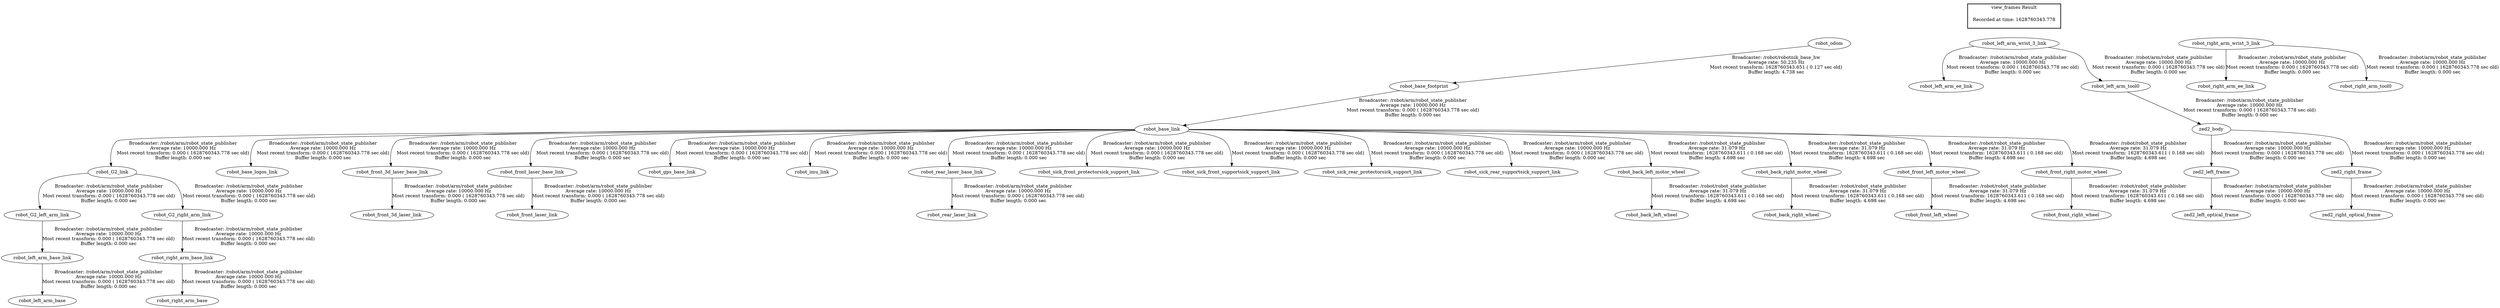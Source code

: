 digraph G {
"robot_base_link" -> "robot_G2_link"[label="Broadcaster: /robot/arm/robot_state_publisher\nAverage rate: 10000.000 Hz\nMost recent transform: 0.000 ( 1628760343.778 sec old)\nBuffer length: 0.000 sec\n"];
"robot_base_footprint" -> "robot_base_link"[label="Broadcaster: /robot/arm/robot_state_publisher\nAverage rate: 10000.000 Hz\nMost recent transform: 0.000 ( 1628760343.778 sec old)\nBuffer length: 0.000 sec\n"];
"robot_G2_link" -> "robot_G2_left_arm_link"[label="Broadcaster: /robot/arm/robot_state_publisher\nAverage rate: 10000.000 Hz\nMost recent transform: 0.000 ( 1628760343.778 sec old)\nBuffer length: 0.000 sec\n"];
"robot_G2_link" -> "robot_G2_right_arm_link"[label="Broadcaster: /robot/arm/robot_state_publisher\nAverage rate: 10000.000 Hz\nMost recent transform: 0.000 ( 1628760343.778 sec old)\nBuffer length: 0.000 sec\n"];
"robot_odom" -> "robot_base_footprint"[label="Broadcaster: /robot/robotnik_base_hw\nAverage rate: 50.235 Hz\nMost recent transform: 1628760343.651 ( 0.127 sec old)\nBuffer length: 4.738 sec\n"];
"robot_base_link" -> "robot_base_logos_link"[label="Broadcaster: /robot/arm/robot_state_publisher\nAverage rate: 10000.000 Hz\nMost recent transform: 0.000 ( 1628760343.778 sec old)\nBuffer length: 0.000 sec\n"];
"robot_base_link" -> "robot_front_3d_laser_base_link"[label="Broadcaster: /robot/arm/robot_state_publisher\nAverage rate: 10000.000 Hz\nMost recent transform: 0.000 ( 1628760343.778 sec old)\nBuffer length: 0.000 sec\n"];
"robot_front_3d_laser_base_link" -> "robot_front_3d_laser_link"[label="Broadcaster: /robot/arm/robot_state_publisher\nAverage rate: 10000.000 Hz\nMost recent transform: 0.000 ( 1628760343.778 sec old)\nBuffer length: 0.000 sec\n"];
"robot_base_link" -> "robot_front_laser_base_link"[label="Broadcaster: /robot/arm/robot_state_publisher\nAverage rate: 10000.000 Hz\nMost recent transform: 0.000 ( 1628760343.778 sec old)\nBuffer length: 0.000 sec\n"];
"robot_front_laser_base_link" -> "robot_front_laser_link"[label="Broadcaster: /robot/arm/robot_state_publisher\nAverage rate: 10000.000 Hz\nMost recent transform: 0.000 ( 1628760343.778 sec old)\nBuffer length: 0.000 sec\n"];
"robot_base_link" -> "robot_gps_base_link"[label="Broadcaster: /robot/arm/robot_state_publisher\nAverage rate: 10000.000 Hz\nMost recent transform: 0.000 ( 1628760343.778 sec old)\nBuffer length: 0.000 sec\n"];
"robot_base_link" -> "robot_imu_link"[label="Broadcaster: /robot/arm/robot_state_publisher\nAverage rate: 10000.000 Hz\nMost recent transform: 0.000 ( 1628760343.778 sec old)\nBuffer length: 0.000 sec\n"];
"robot_G2_left_arm_link" -> "robot_left_arm_base_link"[label="Broadcaster: /robot/arm/robot_state_publisher\nAverage rate: 10000.000 Hz\nMost recent transform: 0.000 ( 1628760343.778 sec old)\nBuffer length: 0.000 sec\n"];
"robot_left_arm_base_link" -> "robot_left_arm_base"[label="Broadcaster: /robot/arm/robot_state_publisher\nAverage rate: 10000.000 Hz\nMost recent transform: 0.000 ( 1628760343.778 sec old)\nBuffer length: 0.000 sec\n"];
"robot_left_arm_wrist_3_link" -> "robot_left_arm_ee_link"[label="Broadcaster: /robot/arm/robot_state_publisher\nAverage rate: 10000.000 Hz\nMost recent transform: 0.000 ( 1628760343.778 sec old)\nBuffer length: 0.000 sec\n"];
"robot_left_arm_wrist_3_link" -> "robot_left_arm_tool0"[label="Broadcaster: /robot/arm/robot_state_publisher\nAverage rate: 10000.000 Hz\nMost recent transform: 0.000 ( 1628760343.778 sec old)\nBuffer length: 0.000 sec\n"];
"robot_base_link" -> "robot_rear_laser_base_link"[label="Broadcaster: /robot/arm/robot_state_publisher\nAverage rate: 10000.000 Hz\nMost recent transform: 0.000 ( 1628760343.778 sec old)\nBuffer length: 0.000 sec\n"];
"robot_rear_laser_base_link" -> "robot_rear_laser_link"[label="Broadcaster: /robot/arm/robot_state_publisher\nAverage rate: 10000.000 Hz\nMost recent transform: 0.000 ( 1628760343.778 sec old)\nBuffer length: 0.000 sec\n"];
"robot_G2_right_arm_link" -> "robot_right_arm_base_link"[label="Broadcaster: /robot/arm/robot_state_publisher\nAverage rate: 10000.000 Hz\nMost recent transform: 0.000 ( 1628760343.778 sec old)\nBuffer length: 0.000 sec\n"];
"robot_right_arm_base_link" -> "robot_right_arm_base"[label="Broadcaster: /robot/arm/robot_state_publisher\nAverage rate: 10000.000 Hz\nMost recent transform: 0.000 ( 1628760343.778 sec old)\nBuffer length: 0.000 sec\n"];
"robot_right_arm_wrist_3_link" -> "robot_right_arm_ee_link"[label="Broadcaster: /robot/arm/robot_state_publisher\nAverage rate: 10000.000 Hz\nMost recent transform: 0.000 ( 1628760343.778 sec old)\nBuffer length: 0.000 sec\n"];
"robot_right_arm_wrist_3_link" -> "robot_right_arm_tool0"[label="Broadcaster: /robot/arm/robot_state_publisher\nAverage rate: 10000.000 Hz\nMost recent transform: 0.000 ( 1628760343.778 sec old)\nBuffer length: 0.000 sec\n"];
"robot_base_link" -> "robot_sick_front_protectorsick_support_link"[label="Broadcaster: /robot/arm/robot_state_publisher\nAverage rate: 10000.000 Hz\nMost recent transform: 0.000 ( 1628760343.778 sec old)\nBuffer length: 0.000 sec\n"];
"robot_base_link" -> "robot_sick_front_supportsick_support_link"[label="Broadcaster: /robot/arm/robot_state_publisher\nAverage rate: 10000.000 Hz\nMost recent transform: 0.000 ( 1628760343.778 sec old)\nBuffer length: 0.000 sec\n"];
"robot_base_link" -> "robot_sick_rear_protectorsick_support_link"[label="Broadcaster: /robot/arm/robot_state_publisher\nAverage rate: 10000.000 Hz\nMost recent transform: 0.000 ( 1628760343.778 sec old)\nBuffer length: 0.000 sec\n"];
"robot_base_link" -> "robot_sick_rear_supportsick_support_link"[label="Broadcaster: /robot/arm/robot_state_publisher\nAverage rate: 10000.000 Hz\nMost recent transform: 0.000 ( 1628760343.778 sec old)\nBuffer length: 0.000 sec\n"];
"robot_left_arm_tool0" -> "zed2_body"[label="Broadcaster: /robot/arm/robot_state_publisher\nAverage rate: 10000.000 Hz\nMost recent transform: 0.000 ( 1628760343.778 sec old)\nBuffer length: 0.000 sec\n"];
"zed2_body" -> "zed2_left_frame"[label="Broadcaster: /robot/arm/robot_state_publisher\nAverage rate: 10000.000 Hz\nMost recent transform: 0.000 ( 1628760343.778 sec old)\nBuffer length: 0.000 sec\n"];
"zed2_left_frame" -> "zed2_left_optical_frame"[label="Broadcaster: /robot/arm/robot_state_publisher\nAverage rate: 10000.000 Hz\nMost recent transform: 0.000 ( 1628760343.778 sec old)\nBuffer length: 0.000 sec\n"];
"zed2_body" -> "zed2_right_frame"[label="Broadcaster: /robot/arm/robot_state_publisher\nAverage rate: 10000.000 Hz\nMost recent transform: 0.000 ( 1628760343.778 sec old)\nBuffer length: 0.000 sec\n"];
"zed2_right_frame" -> "zed2_right_optical_frame"[label="Broadcaster: /robot/arm/robot_state_publisher\nAverage rate: 10000.000 Hz\nMost recent transform: 0.000 ( 1628760343.778 sec old)\nBuffer length: 0.000 sec\n"];
"robot_base_link" -> "robot_back_left_motor_wheel"[label="Broadcaster: /robot/robot_state_publisher\nAverage rate: 31.079 Hz\nMost recent transform: 1628760343.611 ( 0.168 sec old)\nBuffer length: 4.698 sec\n"];
"robot_back_left_motor_wheel" -> "robot_back_left_wheel"[label="Broadcaster: /robot/robot_state_publisher\nAverage rate: 31.079 Hz\nMost recent transform: 1628760343.611 ( 0.168 sec old)\nBuffer length: 4.698 sec\n"];
"robot_base_link" -> "robot_back_right_motor_wheel"[label="Broadcaster: /robot/robot_state_publisher\nAverage rate: 31.079 Hz\nMost recent transform: 1628760343.611 ( 0.168 sec old)\nBuffer length: 4.698 sec\n"];
"robot_back_right_motor_wheel" -> "robot_back_right_wheel"[label="Broadcaster: /robot/robot_state_publisher\nAverage rate: 31.079 Hz\nMost recent transform: 1628760343.611 ( 0.168 sec old)\nBuffer length: 4.698 sec\n"];
"robot_base_link" -> "robot_front_left_motor_wheel"[label="Broadcaster: /robot/robot_state_publisher\nAverage rate: 31.079 Hz\nMost recent transform: 1628760343.611 ( 0.168 sec old)\nBuffer length: 4.698 sec\n"];
"robot_front_left_motor_wheel" -> "robot_front_left_wheel"[label="Broadcaster: /robot/robot_state_publisher\nAverage rate: 31.079 Hz\nMost recent transform: 1628760343.611 ( 0.168 sec old)\nBuffer length: 4.698 sec\n"];
"robot_base_link" -> "robot_front_right_motor_wheel"[label="Broadcaster: /robot/robot_state_publisher\nAverage rate: 31.079 Hz\nMost recent transform: 1628760343.611 ( 0.168 sec old)\nBuffer length: 4.698 sec\n"];
"robot_front_right_motor_wheel" -> "robot_front_right_wheel"[label="Broadcaster: /robot/robot_state_publisher\nAverage rate: 31.079 Hz\nMost recent transform: 1628760343.611 ( 0.168 sec old)\nBuffer length: 4.698 sec\n"];
edge [style=invis];
 subgraph cluster_legend { style=bold; color=black; label ="view_frames Result";
"Recorded at time: 1628760343.778"[ shape=plaintext ] ;
 }->"robot_left_arm_wrist_3_link";
edge [style=invis];
 subgraph cluster_legend { style=bold; color=black; label ="view_frames Result";
"Recorded at time: 1628760343.778"[ shape=plaintext ] ;
 }->"robot_right_arm_wrist_3_link";
edge [style=invis];
 subgraph cluster_legend { style=bold; color=black; label ="view_frames Result";
"Recorded at time: 1628760343.778"[ shape=plaintext ] ;
 }->"robot_odom";
}